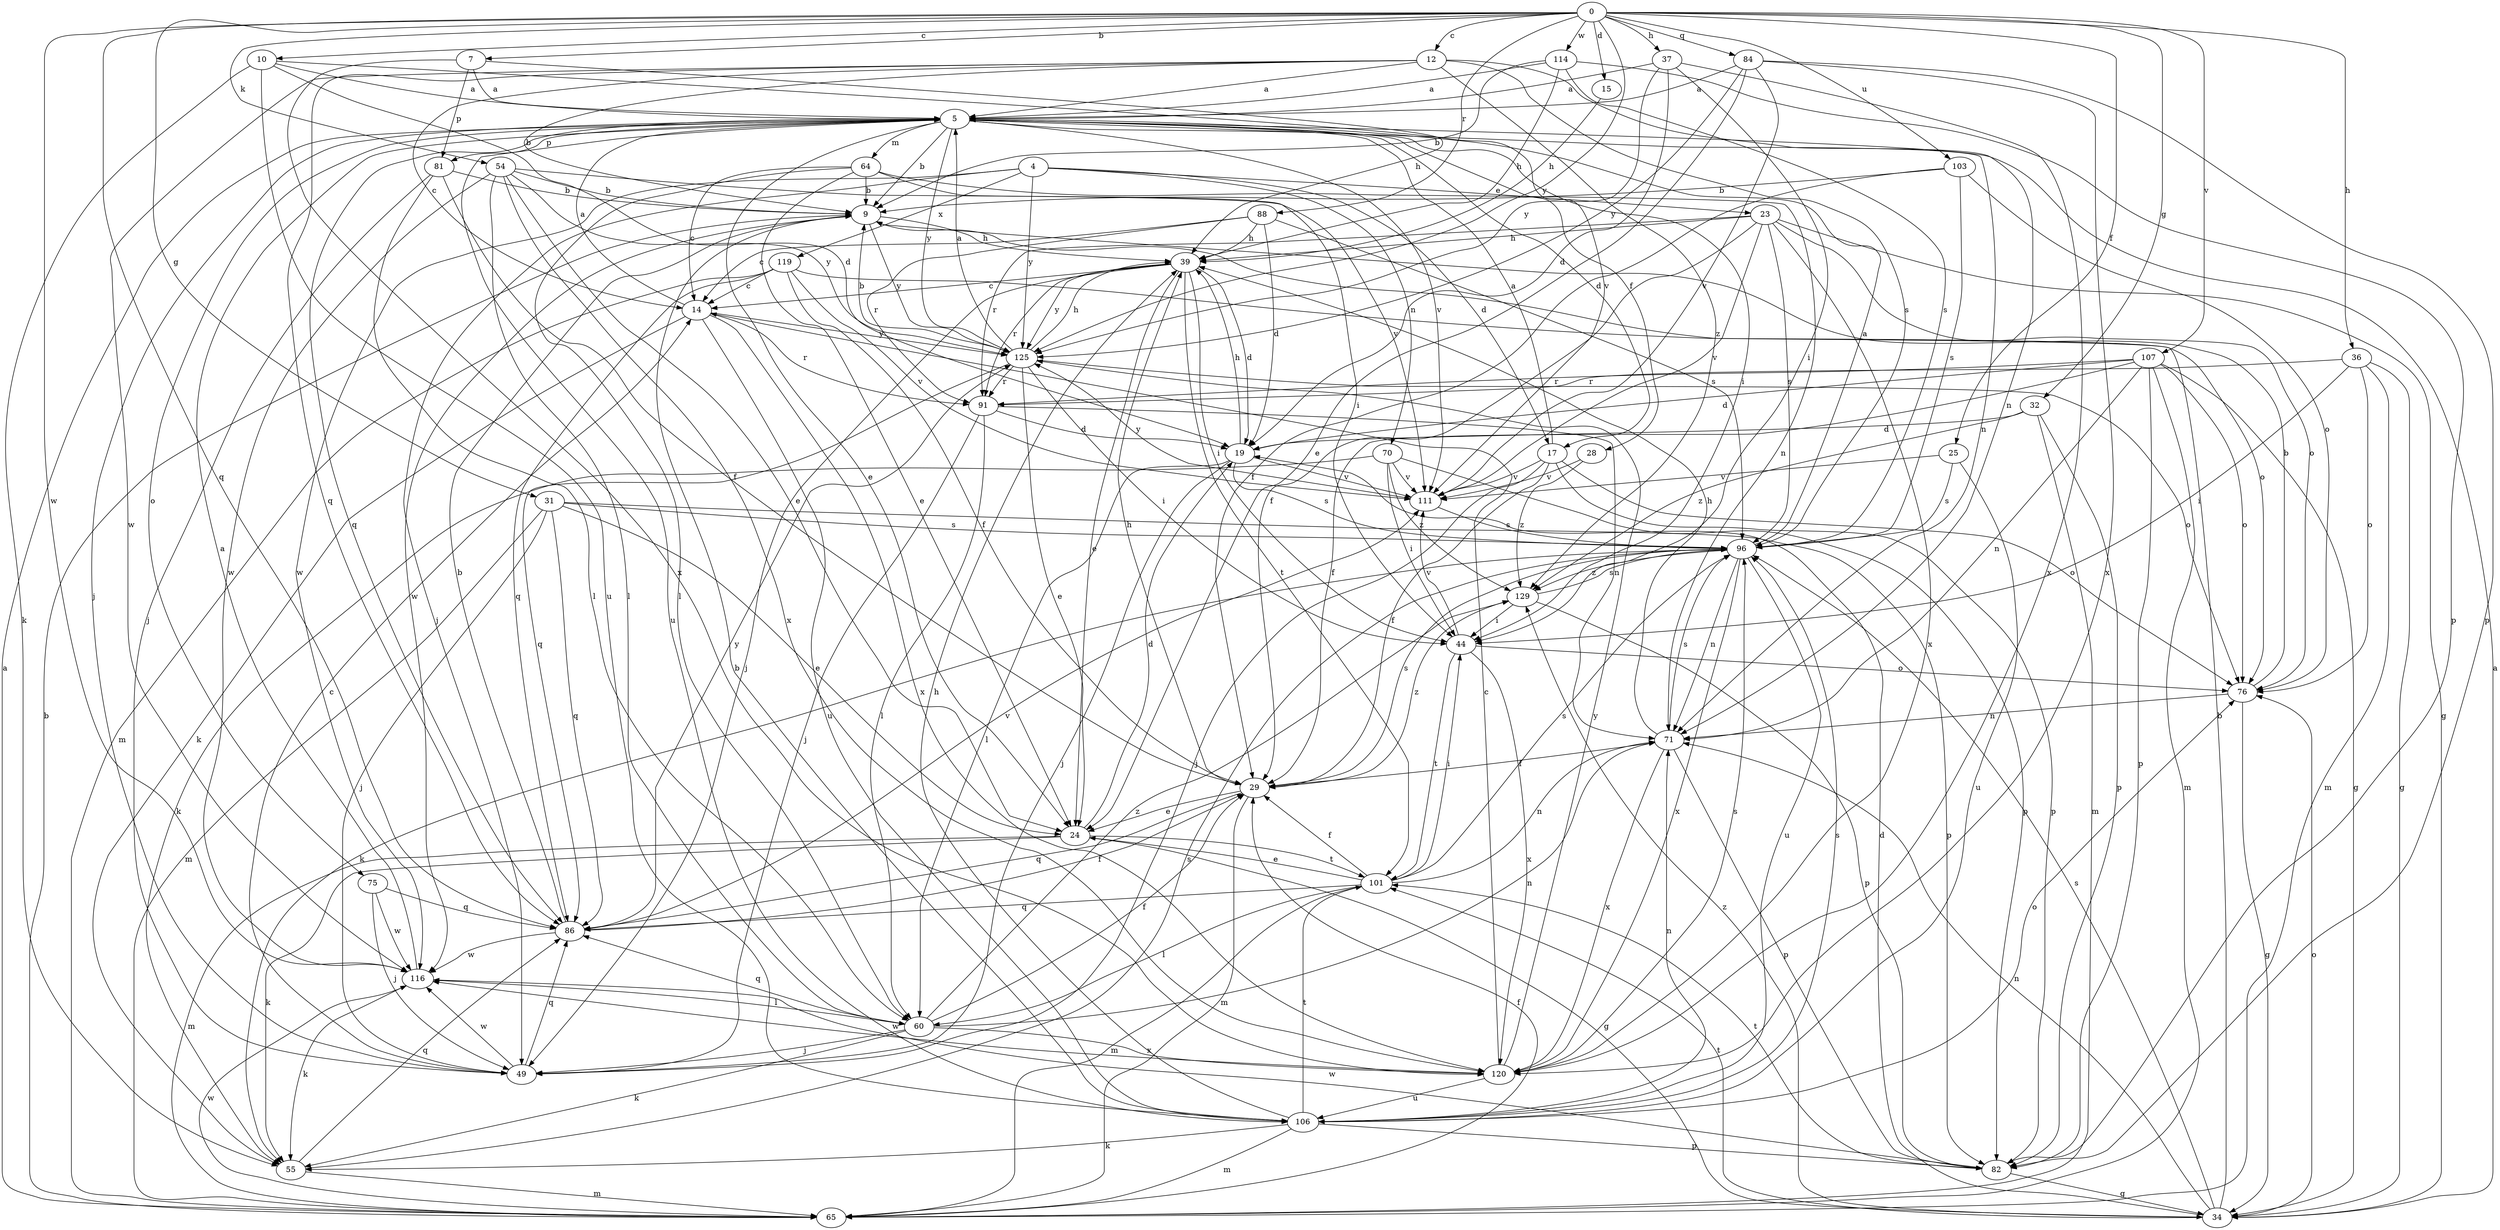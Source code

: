 strict digraph  {
0;
4;
5;
7;
9;
10;
12;
14;
15;
17;
19;
23;
24;
25;
28;
29;
31;
32;
34;
36;
37;
39;
44;
49;
54;
55;
60;
64;
65;
70;
71;
75;
76;
81;
82;
84;
86;
88;
91;
96;
101;
103;
106;
107;
111;
114;
116;
119;
120;
125;
129;
0 -> 7  [label=b];
0 -> 10  [label=c];
0 -> 12  [label=c];
0 -> 15  [label=d];
0 -> 25  [label=f];
0 -> 31  [label=g];
0 -> 32  [label=g];
0 -> 36  [label=h];
0 -> 37  [label=h];
0 -> 54  [label=k];
0 -> 84  [label=q];
0 -> 86  [label=q];
0 -> 88  [label=r];
0 -> 103  [label=u];
0 -> 107  [label=v];
0 -> 114  [label=w];
0 -> 116  [label=w];
0 -> 125  [label=y];
4 -> 17  [label=d];
4 -> 23  [label=e];
4 -> 49  [label=j];
4 -> 70  [label=n];
4 -> 116  [label=w];
4 -> 119  [label=x];
4 -> 125  [label=y];
5 -> 9  [label=b];
5 -> 17  [label=d];
5 -> 24  [label=e];
5 -> 28  [label=f];
5 -> 44  [label=i];
5 -> 49  [label=j];
5 -> 64  [label=m];
5 -> 71  [label=n];
5 -> 75  [label=o];
5 -> 81  [label=p];
5 -> 86  [label=q];
5 -> 106  [label=u];
5 -> 111  [label=v];
5 -> 125  [label=y];
7 -> 5  [label=a];
7 -> 39  [label=h];
7 -> 81  [label=p];
7 -> 120  [label=x];
9 -> 39  [label=h];
9 -> 116  [label=w];
9 -> 125  [label=y];
10 -> 5  [label=a];
10 -> 19  [label=d];
10 -> 55  [label=k];
10 -> 106  [label=u];
10 -> 111  [label=v];
12 -> 5  [label=a];
12 -> 9  [label=b];
12 -> 14  [label=c];
12 -> 71  [label=n];
12 -> 86  [label=q];
12 -> 96  [label=s];
12 -> 116  [label=w];
12 -> 129  [label=z];
14 -> 5  [label=a];
14 -> 55  [label=k];
14 -> 91  [label=r];
14 -> 106  [label=u];
14 -> 120  [label=x];
14 -> 125  [label=y];
15 -> 39  [label=h];
17 -> 5  [label=a];
17 -> 29  [label=f];
17 -> 49  [label=j];
17 -> 76  [label=o];
17 -> 82  [label=p];
17 -> 111  [label=v];
19 -> 39  [label=h];
19 -> 49  [label=j];
19 -> 60  [label=l];
19 -> 96  [label=s];
19 -> 111  [label=v];
23 -> 29  [label=f];
23 -> 34  [label=g];
23 -> 39  [label=h];
23 -> 76  [label=o];
23 -> 91  [label=r];
23 -> 96  [label=s];
23 -> 111  [label=v];
23 -> 120  [label=x];
24 -> 19  [label=d];
24 -> 34  [label=g];
24 -> 55  [label=k];
24 -> 65  [label=m];
24 -> 101  [label=t];
25 -> 96  [label=s];
25 -> 106  [label=u];
25 -> 111  [label=v];
28 -> 111  [label=v];
28 -> 129  [label=z];
29 -> 24  [label=e];
29 -> 39  [label=h];
29 -> 65  [label=m];
29 -> 86  [label=q];
29 -> 96  [label=s];
29 -> 129  [label=z];
31 -> 24  [label=e];
31 -> 49  [label=j];
31 -> 65  [label=m];
31 -> 82  [label=p];
31 -> 86  [label=q];
31 -> 96  [label=s];
32 -> 19  [label=d];
32 -> 65  [label=m];
32 -> 82  [label=p];
32 -> 129  [label=z];
34 -> 5  [label=a];
34 -> 9  [label=b];
34 -> 19  [label=d];
34 -> 71  [label=n];
34 -> 76  [label=o];
34 -> 96  [label=s];
34 -> 101  [label=t];
34 -> 129  [label=z];
36 -> 34  [label=g];
36 -> 44  [label=i];
36 -> 65  [label=m];
36 -> 76  [label=o];
36 -> 91  [label=r];
37 -> 5  [label=a];
37 -> 19  [label=d];
37 -> 44  [label=i];
37 -> 120  [label=x];
37 -> 125  [label=y];
39 -> 14  [label=c];
39 -> 19  [label=d];
39 -> 24  [label=e];
39 -> 44  [label=i];
39 -> 49  [label=j];
39 -> 91  [label=r];
39 -> 101  [label=t];
39 -> 125  [label=y];
44 -> 76  [label=o];
44 -> 101  [label=t];
44 -> 111  [label=v];
44 -> 120  [label=x];
49 -> 14  [label=c];
49 -> 86  [label=q];
49 -> 116  [label=w];
54 -> 9  [label=b];
54 -> 24  [label=e];
54 -> 60  [label=l];
54 -> 111  [label=v];
54 -> 116  [label=w];
54 -> 120  [label=x];
54 -> 125  [label=y];
55 -> 65  [label=m];
55 -> 86  [label=q];
55 -> 96  [label=s];
60 -> 29  [label=f];
60 -> 49  [label=j];
60 -> 55  [label=k];
60 -> 71  [label=n];
60 -> 86  [label=q];
60 -> 120  [label=x];
60 -> 129  [label=z];
64 -> 9  [label=b];
64 -> 14  [label=c];
64 -> 24  [label=e];
64 -> 44  [label=i];
64 -> 60  [label=l];
64 -> 71  [label=n];
65 -> 5  [label=a];
65 -> 9  [label=b];
65 -> 29  [label=f];
65 -> 116  [label=w];
70 -> 44  [label=i];
70 -> 55  [label=k];
70 -> 82  [label=p];
70 -> 111  [label=v];
70 -> 129  [label=z];
71 -> 29  [label=f];
71 -> 39  [label=h];
71 -> 82  [label=p];
71 -> 96  [label=s];
71 -> 120  [label=x];
75 -> 49  [label=j];
75 -> 86  [label=q];
75 -> 116  [label=w];
76 -> 9  [label=b];
76 -> 34  [label=g];
76 -> 71  [label=n];
81 -> 9  [label=b];
81 -> 29  [label=f];
81 -> 49  [label=j];
81 -> 60  [label=l];
82 -> 34  [label=g];
82 -> 101  [label=t];
82 -> 116  [label=w];
84 -> 5  [label=a];
84 -> 24  [label=e];
84 -> 82  [label=p];
84 -> 111  [label=v];
84 -> 120  [label=x];
84 -> 125  [label=y];
86 -> 9  [label=b];
86 -> 29  [label=f];
86 -> 111  [label=v];
86 -> 116  [label=w];
86 -> 125  [label=y];
88 -> 14  [label=c];
88 -> 19  [label=d];
88 -> 39  [label=h];
88 -> 91  [label=r];
88 -> 96  [label=s];
91 -> 19  [label=d];
91 -> 49  [label=j];
91 -> 60  [label=l];
91 -> 71  [label=n];
96 -> 5  [label=a];
96 -> 55  [label=k];
96 -> 71  [label=n];
96 -> 106  [label=u];
96 -> 120  [label=x];
96 -> 129  [label=z];
101 -> 24  [label=e];
101 -> 29  [label=f];
101 -> 44  [label=i];
101 -> 60  [label=l];
101 -> 65  [label=m];
101 -> 71  [label=n];
101 -> 86  [label=q];
101 -> 96  [label=s];
103 -> 9  [label=b];
103 -> 29  [label=f];
103 -> 76  [label=o];
103 -> 96  [label=s];
106 -> 9  [label=b];
106 -> 39  [label=h];
106 -> 55  [label=k];
106 -> 65  [label=m];
106 -> 71  [label=n];
106 -> 76  [label=o];
106 -> 82  [label=p];
106 -> 96  [label=s];
106 -> 101  [label=t];
107 -> 19  [label=d];
107 -> 29  [label=f];
107 -> 34  [label=g];
107 -> 65  [label=m];
107 -> 71  [label=n];
107 -> 76  [label=o];
107 -> 82  [label=p];
107 -> 91  [label=r];
111 -> 96  [label=s];
111 -> 125  [label=y];
114 -> 5  [label=a];
114 -> 9  [label=b];
114 -> 39  [label=h];
114 -> 82  [label=p];
114 -> 96  [label=s];
116 -> 5  [label=a];
116 -> 55  [label=k];
116 -> 60  [label=l];
119 -> 14  [label=c];
119 -> 29  [label=f];
119 -> 65  [label=m];
119 -> 76  [label=o];
119 -> 86  [label=q];
119 -> 111  [label=v];
120 -> 14  [label=c];
120 -> 96  [label=s];
120 -> 106  [label=u];
120 -> 116  [label=w];
120 -> 125  [label=y];
125 -> 5  [label=a];
125 -> 9  [label=b];
125 -> 24  [label=e];
125 -> 39  [label=h];
125 -> 44  [label=i];
125 -> 76  [label=o];
125 -> 86  [label=q];
125 -> 91  [label=r];
129 -> 44  [label=i];
129 -> 82  [label=p];
129 -> 96  [label=s];
}
